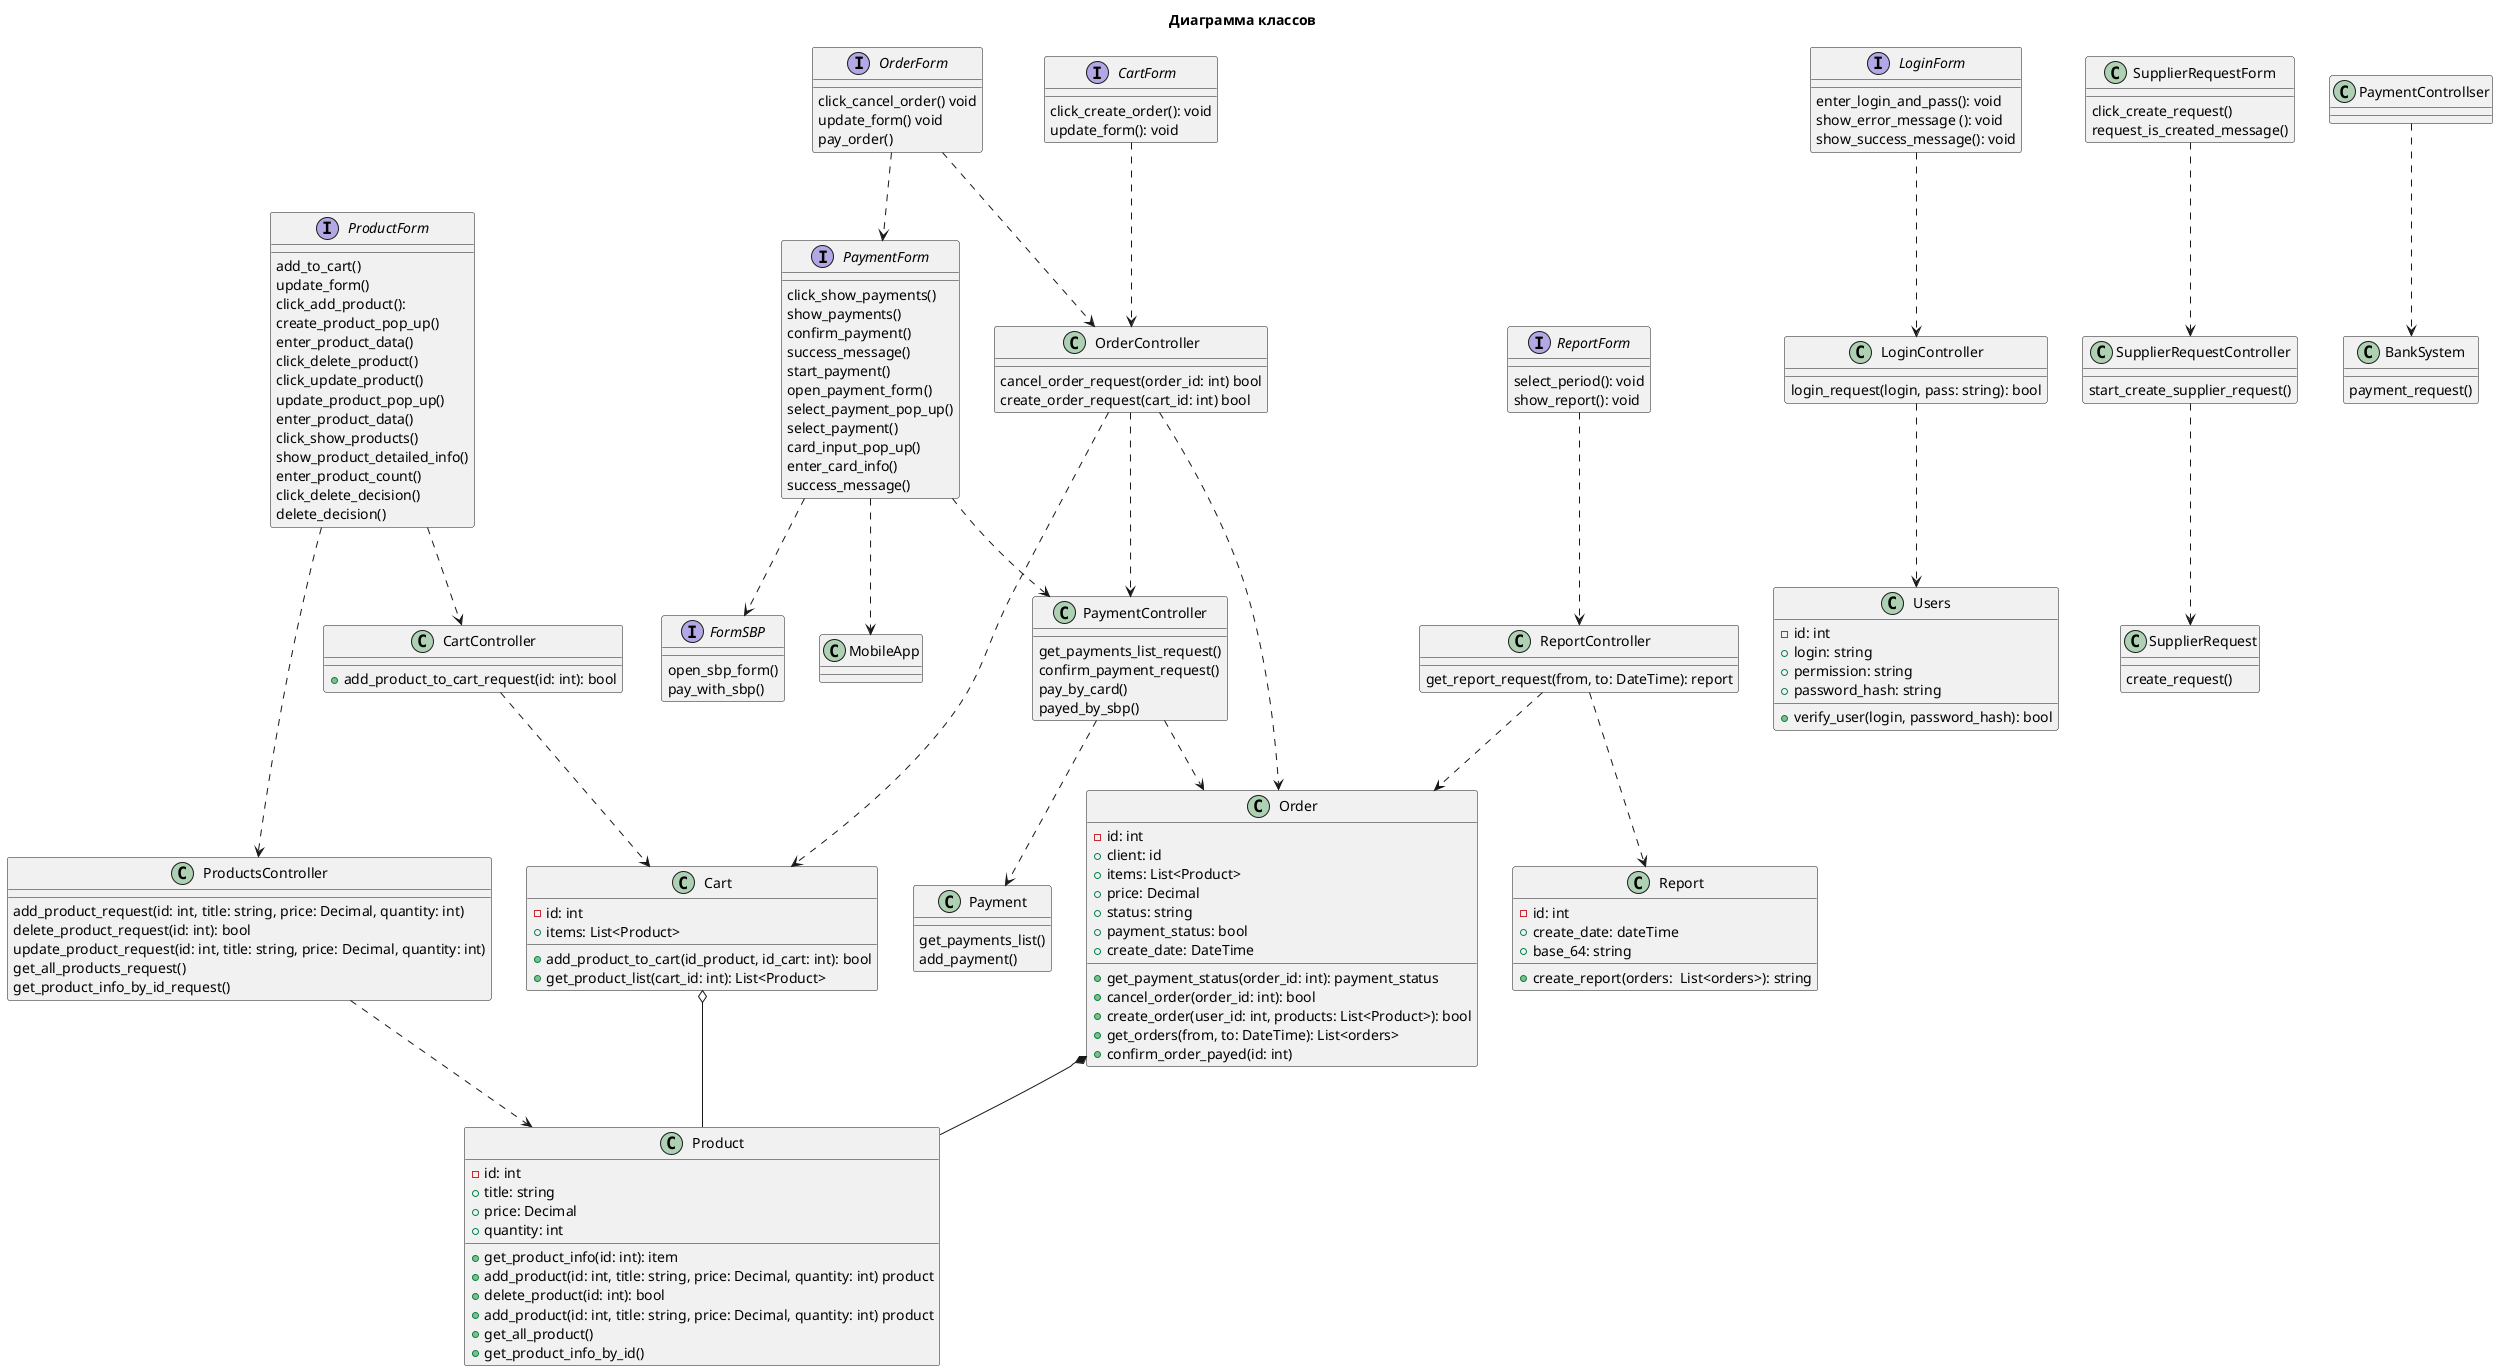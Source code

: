 @startuml
title Диаграмма классов 


interface ProductForm{
    add_to_cart()
    update_form()
    click_add_product():
    create_product_pop_up()
    enter_product_data()
    click_delete_product()
    click_update_product()
    update_product_pop_up()
    enter_product_data()
    сlick_show_products()
    show_product_detailed_info()
    enter_product_count()
    click_delete_decision()
    delete_decision()
    
}

interface OrderForm {
   click_cancel_order() void
   update_form() void
   pay_order()
}

interface CartForm {
    click_create_order(): void
    update_form(): void
}

interface ReportForm {
    select_period(): void
    show_report(): void
}

interface LoginForm {
    enter_login_and_pass(): void
    show_error_message (): void
    show_success_message(): void
}

interface PaymentForm {
    click_show_payments()
    show_payments()
    confirm_payment()
    success_message()
    start_payment()
    open_payment_form()
    select_payment_pop_up()
    select_payment()
    card_input_pop_up()
    enter_card_info()
    success_message()
}

interface FormSBP {
    open_sbp_form()
    pay_with_sbp()
}

class SupplierRequestForm {
    click_create_request()
    request_is_created_message()

}


class CartController {
    + add_product_to_cart_request(id: int): bool
}

class OrderController {
    cancel_order_request(order_id: int) bool
    create_order_request(cart_id: int) bool
}

class ProductsController {
    add_product_request(id: int, title: string, price: Decimal, quantity: int)
    delete_product_request(id: int): bool
    update_product_request(id: int, title: string, price: Decimal, quantity: int)
    get_all_products_request()
    get_product_info_by_id_request()
}

class ReportController {
    get_report_request(from, to: DateTime): report
}

class LoginController {
    login_request(login, pass: string): bool
}

class PaymentController {
    get_payments_list_request()
    confirm_payment_request()
    pay_by_card()
    payed_by_sbp()
}

class SupplierRequestController {
    start_create_supplier_request()
}

class Product {
    - id: int
    + title: string
    + price: Decimal
    + quantity: int
    + get_product_info(id: int): item
    + add_product(id: int, title: string, price: Decimal, quantity: int) product
    + delete_product(id: int): bool
    + add_product(id: int, title: string, price: Decimal, quantity: int) product
    + get_all_product()
    + get_product_info_by_id()

}

class Cart {
    - id: int
    + items: List<Product>
    + add_product_to_cart(id_product, id_cart: int): bool
    + get_product_list(cart_id: int): List<Product>
}

class Order {
    - id: int
    + client: id
    + items: List<Product>
    + price: Decimal
    + status: string
    + payment_status: bool
    + create_date: DateTime
    + get_payment_status(order_id: int): payment_status
    + cancel_order(order_id: int): bool
    + create_order(user_id: int, products: List<Product>): bool
    + get_orders(from, to: DateTime): List<orders>
    + confirm_order_payed(id: int)
}

class Report {
    - id: int
    + create_date: dateTime
    + base_64: string
    + create_report(orders:  List<orders>): string
}

class Users {
    - id: int
    + login: string
    + permission: string
    + password_hash: string
    + verify_user(login, password_hash): bool
}

class Payment {
    get_payments_list()
    add_payment()
}

class SupplierRequest {
    create_request()
}


class BankSystem {
    payment_request()
}


ProductsController ..> Product
LoginController ..> Users


Cart o-- Product
Order *-- Product

ProductForm..> ProductsController 
ReportForm ..> ReportController 
ReportController ..> Order
ReportController ..> Report
OrderController ..> PaymentController
LoginForm ..> LoginController
ProductForm..> CartController
CartController ..> Cart
OrderForm ..> OrderController
OrderController ..> Order
CartForm ..> OrderController
OrderController ..> Cart
OrderForm ..> PaymentForm
PaymentForm ..> PaymentController
PaymentControllser ..> BankSystem
PaymentController ..> Payment
PaymentForm ..> MobileApp
PaymentController ..> Order
SupplierRequestForm ..> SupplierRequestController 
SupplierRequestController ..> SupplierRequest
PaymentForm ..> FormSBP


@enduml